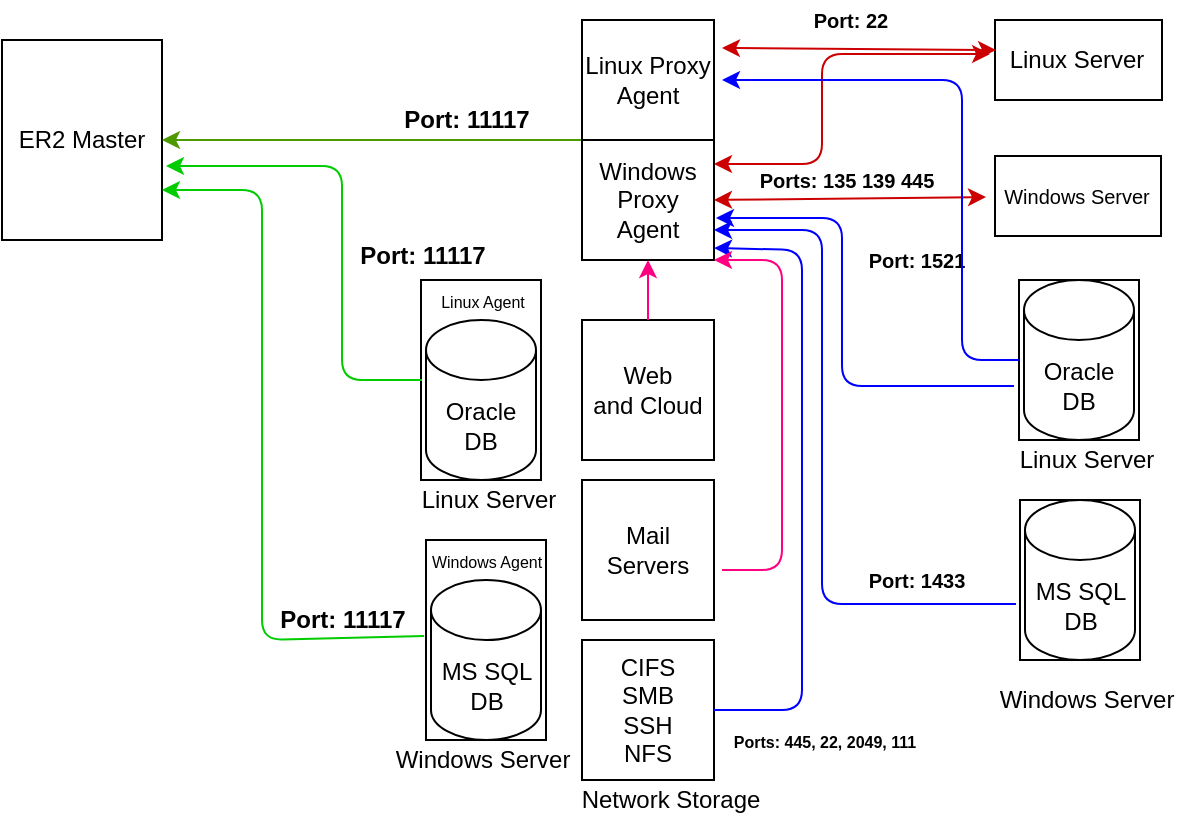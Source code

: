 <mxfile version="13.8.1" type="github"><diagram id="eFNM3T8zKJ4SZN9u8hlF" name="Page-1"><mxGraphModel dx="786" dy="499" grid="1" gridSize="10" guides="1" tooltips="1" connect="1" arrows="1" fold="1" page="1" pageScale="1" pageWidth="827" pageHeight="1169" math="0" shadow="0"><root><mxCell id="0"/><mxCell id="1" parent="0"/><mxCell id="eqrZ-QBr0CLKeF49tSSh-34" value="" style="rounded=0;whiteSpace=wrap;html=1;sketch=0;" parent="1" vertex="1"><mxGeometry x="242" y="290" width="60" height="100" as="geometry"/></mxCell><mxCell id="eqrZ-QBr0CLKeF49tSSh-15" value="" style="rounded=0;whiteSpace=wrap;html=1;sketch=0;" parent="1" vertex="1"><mxGeometry x="239.5" y="160" width="60" height="100" as="geometry"/></mxCell><object label="ER2 Master" id="eqrZ-QBr0CLKeF49tSSh-2"><mxCell style="rounded=0;whiteSpace=wrap;html=1;" parent="1" vertex="1"><mxGeometry x="30" y="40" width="80" height="100" as="geometry"/></mxCell></object><mxCell id="eqrZ-QBr0CLKeF49tSSh-5" value="" style="endArrow=classic;html=1;entryX=1;entryY=0.5;entryDx=0;entryDy=0;strokeColor=#4D9900;" parent="1" target="eqrZ-QBr0CLKeF49tSSh-2" edge="1"><mxGeometry width="50" height="50" relative="1" as="geometry"><mxPoint x="320" y="90" as="sourcePoint"/><mxPoint x="430" y="240" as="targetPoint"/></mxGeometry></mxCell><mxCell id="eqrZ-QBr0CLKeF49tSSh-7" value="Linux Proxy Agent" style="rounded=0;whiteSpace=wrap;html=1;sketch=0;" parent="1" vertex="1"><mxGeometry x="320" y="30" width="66" height="60" as="geometry"/></mxCell><mxCell id="eqrZ-QBr0CLKeF49tSSh-8" value="Windows Proxy Agent" style="rounded=0;whiteSpace=wrap;html=1;sketch=0;" parent="1" vertex="1"><mxGeometry x="320" y="90" width="66" height="60" as="geometry"/></mxCell><mxCell id="eqrZ-QBr0CLKeF49tSSh-9" value="&lt;b&gt;Port: 11117&lt;/b&gt;" style="text;html=1;align=center;verticalAlign=middle;resizable=0;points=[];autosize=1;" parent="1" vertex="1"><mxGeometry x="222" y="70" width="80" height="20" as="geometry"/></mxCell><mxCell id="eqrZ-QBr0CLKeF49tSSh-11" value="" style="endArrow=classic;html=1;strokeColor=#00CC00;" parent="1" edge="1"><mxGeometry width="50" height="50" relative="1" as="geometry"><mxPoint x="240" y="210" as="sourcePoint"/><mxPoint x="112" y="103" as="targetPoint"/><Array as="points"><mxPoint x="200" y="210"/><mxPoint x="200" y="103"/></Array></mxGeometry></mxCell><mxCell id="eqrZ-QBr0CLKeF49tSSh-18" style="edgeStyle=orthogonalEdgeStyle;curved=0;rounded=1;sketch=0;orthogonalLoop=1;jettySize=auto;html=1;exitX=0.5;exitY=1;exitDx=0;exitDy=0;" parent="1" source="eqrZ-QBr0CLKeF49tSSh-15" target="eqrZ-QBr0CLKeF49tSSh-15" edge="1"><mxGeometry relative="1" as="geometry"/></mxCell><mxCell id="eqrZ-QBr0CLKeF49tSSh-20" value="Oracle DB" style="shape=cylinder3;whiteSpace=wrap;html=1;boundedLbl=1;backgroundOutline=1;size=15;rounded=0;sketch=0;" parent="1" vertex="1"><mxGeometry x="242" y="180" width="55" height="80" as="geometry"/></mxCell><mxCell id="eqrZ-QBr0CLKeF49tSSh-30" value="&lt;font style=&quot;font-size: 8px&quot;&gt;Linux Agent&lt;/font&gt;" style="text;html=1;align=center;verticalAlign=middle;resizable=0;points=[];autosize=1;" parent="1" vertex="1"><mxGeometry x="240" y="160" width="60" height="20" as="geometry"/></mxCell><mxCell id="eqrZ-QBr0CLKeF49tSSh-31" value="MS SQL&lt;br&gt;DB" style="shape=cylinder3;whiteSpace=wrap;html=1;boundedLbl=1;backgroundOutline=1;size=15;rounded=0;sketch=0;" parent="1" vertex="1"><mxGeometry x="244.5" y="310" width="55" height="80" as="geometry"/></mxCell><mxCell id="eqrZ-QBr0CLKeF49tSSh-32" value="&lt;font style=&quot;font-size: 8px&quot;&gt;Windows Agent&lt;/font&gt;" style="text;html=1;align=center;verticalAlign=middle;resizable=0;points=[];autosize=1;" parent="1" vertex="1"><mxGeometry x="237" y="290" width="70" height="20" as="geometry"/></mxCell><mxCell id="eqrZ-QBr0CLKeF49tSSh-35" value="" style="endArrow=classic;html=1;entryX=1;entryY=0.75;entryDx=0;entryDy=0;strokeColor=#00CC00;exitX=1.013;exitY=0.9;exitDx=0;exitDy=0;exitPerimeter=0;" parent="1" target="eqrZ-QBr0CLKeF49tSSh-2" edge="1" source="eqrZ-QBr0CLKeF49tSSh-37"><mxGeometry width="50" height="50" relative="1" as="geometry"><mxPoint x="320" y="340" as="sourcePoint"/><mxPoint x="360" y="240" as="targetPoint"/><Array as="points"><mxPoint x="160" y="340"/><mxPoint x="160" y="115"/></Array></mxGeometry></mxCell><mxCell id="eqrZ-QBr0CLKeF49tSSh-36" value="&lt;b&gt;Port: 11117&lt;/b&gt;" style="text;html=1;align=center;verticalAlign=middle;resizable=0;points=[];autosize=1;" parent="1" vertex="1"><mxGeometry x="200" y="138" width="80" height="20" as="geometry"/></mxCell><mxCell id="eqrZ-QBr0CLKeF49tSSh-37" value="&lt;b&gt;Port: 11117&lt;/b&gt;" style="text;html=1;align=center;verticalAlign=middle;resizable=0;points=[];autosize=1;" parent="1" vertex="1"><mxGeometry x="160" y="320" width="80" height="20" as="geometry"/></mxCell><mxCell id="eqrZ-QBr0CLKeF49tSSh-43" value="Windows Server" style="text;html=1;align=center;verticalAlign=middle;resizable=0;points=[];autosize=1;" parent="1" vertex="1"><mxGeometry x="220" y="390" width="100" height="20" as="geometry"/></mxCell><mxCell id="eqrZ-QBr0CLKeF49tSSh-44" value="Linux Server" style="text;html=1;align=center;verticalAlign=middle;resizable=0;points=[];autosize=1;" parent="1" vertex="1"><mxGeometry x="233" y="260" width="80" height="20" as="geometry"/></mxCell><mxCell id="eqrZ-QBr0CLKeF49tSSh-46" value="" style="rounded=0;whiteSpace=wrap;html=1;sketch=0;" parent="1" vertex="1"><mxGeometry x="526.5" y="98" width="83" height="40" as="geometry"/></mxCell><mxCell id="eqrZ-QBr0CLKeF49tSSh-47" value="" style="rounded=0;whiteSpace=wrap;html=1;sketch=0;" parent="1" vertex="1"><mxGeometry x="526.5" y="30" width="83.5" height="40" as="geometry"/></mxCell><mxCell id="eqrZ-QBr0CLKeF49tSSh-50" value="&lt;span&gt;Linux Server&lt;/span&gt;" style="text;html=1;align=center;verticalAlign=middle;resizable=0;points=[];autosize=1;" parent="1" vertex="1"><mxGeometry x="527" y="40" width="80" height="20" as="geometry"/></mxCell><mxCell id="eqrZ-QBr0CLKeF49tSSh-52" value="&lt;span&gt;&lt;font style=&quot;font-size: 10px&quot;&gt;Windows Server&lt;/font&gt;&lt;/span&gt;" style="text;html=1;align=center;verticalAlign=middle;resizable=0;points=[];autosize=1;" parent="1" vertex="1"><mxGeometry x="522" y="108" width="90" height="20" as="geometry"/></mxCell><mxCell id="eqrZ-QBr0CLKeF49tSSh-57" value="&lt;b&gt;&lt;font style=&quot;font-size: 10px&quot;&gt;Ports:&amp;nbsp;135&amp;nbsp;139&amp;nbsp;445&lt;/font&gt;&lt;/b&gt;" style="text;html=1;align=center;verticalAlign=middle;resizable=0;points=[];autosize=1;" parent="1" vertex="1"><mxGeometry x="402" y="100" width="100" height="20" as="geometry"/></mxCell><mxCell id="eqrZ-QBr0CLKeF49tSSh-59" value="" style="endArrow=classic;startArrow=classic;html=1;entryX=0;entryY=0.25;entryDx=0;entryDy=0;entryPerimeter=0;strokeColor=#CC0000;" parent="1" target="eqrZ-QBr0CLKeF49tSSh-50" edge="1"><mxGeometry width="50" height="50" relative="1" as="geometry"><mxPoint x="390" y="44" as="sourcePoint"/><mxPoint x="400" y="160" as="targetPoint"/></mxGeometry></mxCell><mxCell id="eqrZ-QBr0CLKeF49tSSh-60" value="&lt;b&gt;&lt;font style=&quot;font-size: 10px&quot;&gt;Port: 22&lt;/font&gt;&lt;/b&gt;" style="text;html=1;align=center;verticalAlign=middle;resizable=0;points=[];autosize=1;" parent="1" vertex="1"><mxGeometry x="429" y="20" width="50" height="20" as="geometry"/></mxCell><mxCell id="eqrZ-QBr0CLKeF49tSSh-64" value="" style="endArrow=classic;startArrow=classic;html=1;exitX=1;exitY=0.5;exitDx=0;exitDy=0;strokeColor=#CC0000;" parent="1" source="eqrZ-QBr0CLKeF49tSSh-8" edge="1" target="eqrZ-QBr0CLKeF49tSSh-52"><mxGeometry width="50" height="50" relative="1" as="geometry"><mxPoint x="400" y="54" as="sourcePoint"/><mxPoint x="520" y="120" as="targetPoint"/></mxGeometry></mxCell><mxCell id="eqrZ-QBr0CLKeF49tSSh-67" value="" style="rounded=0;whiteSpace=wrap;html=1;sketch=0;" parent="1" vertex="1"><mxGeometry x="539" y="270" width="60" height="80" as="geometry"/></mxCell><mxCell id="eqrZ-QBr0CLKeF49tSSh-68" value="" style="rounded=0;whiteSpace=wrap;html=1;sketch=0;" parent="1" vertex="1"><mxGeometry x="538.5" y="160" width="60" height="80" as="geometry"/></mxCell><mxCell id="eqrZ-QBr0CLKeF49tSSh-69" style="edgeStyle=orthogonalEdgeStyle;curved=0;rounded=1;sketch=0;orthogonalLoop=1;jettySize=auto;html=1;exitX=0.5;exitY=1;exitDx=0;exitDy=0;" parent="1" source="eqrZ-QBr0CLKeF49tSSh-68" target="eqrZ-QBr0CLKeF49tSSh-68" edge="1"><mxGeometry relative="1" as="geometry"/></mxCell><mxCell id="eqrZ-QBr0CLKeF49tSSh-70" value="Oracle DB" style="shape=cylinder3;whiteSpace=wrap;html=1;boundedLbl=1;backgroundOutline=1;size=15;rounded=0;sketch=0;" parent="1" vertex="1"><mxGeometry x="541" y="160" width="55" height="80" as="geometry"/></mxCell><mxCell id="eqrZ-QBr0CLKeF49tSSh-72" value="MS SQL&lt;br&gt;DB" style="shape=cylinder3;whiteSpace=wrap;html=1;boundedLbl=1;backgroundOutline=1;size=15;rounded=0;sketch=0;" parent="1" vertex="1"><mxGeometry x="541.5" y="270" width="55" height="80" as="geometry"/></mxCell><mxCell id="eqrZ-QBr0CLKeF49tSSh-74" value="Windows Server" style="text;html=1;align=center;verticalAlign=middle;resizable=0;points=[];autosize=1;" parent="1" vertex="1"><mxGeometry x="522" y="360" width="100" height="20" as="geometry"/></mxCell><mxCell id="eqrZ-QBr0CLKeF49tSSh-75" value="Linux Server" style="text;html=1;align=center;verticalAlign=middle;resizable=0;points=[];autosize=1;" parent="1" vertex="1"><mxGeometry x="532" y="240" width="80" height="20" as="geometry"/></mxCell><mxCell id="eqrZ-QBr0CLKeF49tSSh-79" value="&lt;b&gt;&lt;font style=&quot;font-size: 10px&quot;&gt;Port: 1433&lt;/font&gt;&lt;/b&gt;" style="text;html=1;align=center;verticalAlign=middle;resizable=0;points=[];autosize=1;" parent="1" vertex="1"><mxGeometry x="457" y="300" width="60" height="20" as="geometry"/></mxCell><mxCell id="eqrZ-QBr0CLKeF49tSSh-81" value="&lt;b&gt;&lt;font style=&quot;font-size: 10px&quot;&gt;Port: 1521&lt;/font&gt;&lt;br&gt;&lt;/b&gt;" style="text;html=1;align=center;verticalAlign=middle;resizable=0;points=[];autosize=1;" parent="1" vertex="1"><mxGeometry x="457" y="140" width="60" height="20" as="geometry"/></mxCell><mxCell id="eqrZ-QBr0CLKeF49tSSh-86" value="" style="endArrow=classic;startArrow=classic;html=1;strokeColor=#CC0000;entryX=-0.037;entryY=0.35;entryDx=0;entryDy=0;entryPerimeter=0;" parent="1" target="eqrZ-QBr0CLKeF49tSSh-50" edge="1"><mxGeometry width="50" height="50" relative="1" as="geometry"><mxPoint x="386" y="102" as="sourcePoint"/><mxPoint x="520" y="30" as="targetPoint"/><Array as="points"><mxPoint x="440" y="102"/><mxPoint x="440" y="47"/></Array></mxGeometry></mxCell><mxCell id="qDrRA2QxW_UvJdVoazNh-1" value="" style="endArrow=classic;html=1;entryX=1;entryY=0.75;entryDx=0;entryDy=0;exitX=-0.033;exitY=0.65;exitDx=0;exitDy=0;exitPerimeter=0;strokeColor=#0000FF;" edge="1" parent="1" source="eqrZ-QBr0CLKeF49tSSh-67" target="eqrZ-QBr0CLKeF49tSSh-8"><mxGeometry width="50" height="50" relative="1" as="geometry"><mxPoint x="380" y="280" as="sourcePoint"/><mxPoint x="430" y="230" as="targetPoint"/><Array as="points"><mxPoint x="440" y="322"/><mxPoint x="440" y="135"/></Array></mxGeometry></mxCell><mxCell id="qDrRA2QxW_UvJdVoazNh-2" value="" style="endArrow=classic;html=1;strokeColor=#0000FF;entryX=1.015;entryY=0.65;entryDx=0;entryDy=0;entryPerimeter=0;exitX=-0.042;exitY=0.663;exitDx=0;exitDy=0;exitPerimeter=0;" edge="1" parent="1" source="eqrZ-QBr0CLKeF49tSSh-68" target="eqrZ-QBr0CLKeF49tSSh-8"><mxGeometry width="50" height="50" relative="1" as="geometry"><mxPoint x="530" y="210" as="sourcePoint"/><mxPoint x="430" y="180" as="targetPoint"/><Array as="points"><mxPoint x="450" y="213"/><mxPoint x="450" y="129"/></Array></mxGeometry></mxCell><mxCell id="qDrRA2QxW_UvJdVoazNh-4" value="" style="endArrow=classic;html=1;strokeColor=#0000FF;exitX=0;exitY=0.5;exitDx=0;exitDy=0;" edge="1" parent="1" source="eqrZ-QBr0CLKeF49tSSh-68"><mxGeometry width="50" height="50" relative="1" as="geometry"><mxPoint x="530" y="200" as="sourcePoint"/><mxPoint x="390" y="60" as="targetPoint"/><Array as="points"><mxPoint x="510" y="200"/><mxPoint x="510" y="60"/></Array></mxGeometry></mxCell><mxCell id="qDrRA2QxW_UvJdVoazNh-6" value="CIFS&lt;br&gt;SMB&lt;br&gt;SSH&lt;br&gt;NFS" style="rounded=0;whiteSpace=wrap;html=1;" vertex="1" parent="1"><mxGeometry x="320" y="340" width="66" height="70" as="geometry"/></mxCell><mxCell id="qDrRA2QxW_UvJdVoazNh-8" value="" style="endArrow=classic;html=1;entryX=1;entryY=0.9;entryDx=0;entryDy=0;strokeColor=#0000FF;entryPerimeter=0;exitX=1;exitY=0.5;exitDx=0;exitDy=0;" edge="1" parent="1" source="qDrRA2QxW_UvJdVoazNh-6" target="eqrZ-QBr0CLKeF49tSSh-8"><mxGeometry width="50" height="50" relative="1" as="geometry"><mxPoint x="530" y="440" as="sourcePoint"/><mxPoint x="396" y="145" as="targetPoint"/><Array as="points"><mxPoint x="430" y="375"/><mxPoint x="430" y="145"/></Array></mxGeometry></mxCell><mxCell id="qDrRA2QxW_UvJdVoazNh-9" value="Network Storage" style="text;html=1;align=center;verticalAlign=middle;resizable=0;points=[];autosize=1;" vertex="1" parent="1"><mxGeometry x="314" y="410" width="100" height="20" as="geometry"/></mxCell><mxCell id="qDrRA2QxW_UvJdVoazNh-10" value="&lt;b&gt;&lt;font&gt;&lt;font style=&quot;font-size: 8px&quot;&gt;Ports: 445, 22,&amp;nbsp;2049, 111&lt;/font&gt;&lt;br&gt;&lt;/font&gt;&lt;/b&gt;" style="text;html=1;align=center;verticalAlign=middle;resizable=0;points=[];autosize=1;" vertex="1" parent="1"><mxGeometry x="386" y="380" width="110" height="20" as="geometry"/></mxCell><mxCell id="qDrRA2QxW_UvJdVoazNh-14" value="Web&lt;br&gt;and Cloud" style="rounded=0;whiteSpace=wrap;html=1;" vertex="1" parent="1"><mxGeometry x="320" y="180" width="66" height="70" as="geometry"/></mxCell><mxCell id="qDrRA2QxW_UvJdVoazNh-15" value="Mail Servers" style="rounded=0;whiteSpace=wrap;html=1;" vertex="1" parent="1"><mxGeometry x="320" y="260" width="66" height="70" as="geometry"/></mxCell><mxCell id="qDrRA2QxW_UvJdVoazNh-19" value="" style="endArrow=classic;html=1;strokeColor=#FF0080;entryX=1;entryY=1;entryDx=0;entryDy=0;exitX=1.061;exitY=0.643;exitDx=0;exitDy=0;exitPerimeter=0;" edge="1" parent="1" source="qDrRA2QxW_UvJdVoazNh-15" target="eqrZ-QBr0CLKeF49tSSh-8"><mxGeometry width="50" height="50" relative="1" as="geometry"><mxPoint x="420" y="302" as="sourcePoint"/><mxPoint x="440" y="180" as="targetPoint"/><Array as="points"><mxPoint x="420" y="305"/><mxPoint x="420" y="150"/></Array></mxGeometry></mxCell><mxCell id="qDrRA2QxW_UvJdVoazNh-20" value="" style="endArrow=classic;html=1;strokeColor=#FF0080;entryX=0.5;entryY=1;entryDx=0;entryDy=0;exitX=0.5;exitY=0;exitDx=0;exitDy=0;" edge="1" parent="1" source="qDrRA2QxW_UvJdVoazNh-14" target="eqrZ-QBr0CLKeF49tSSh-8"><mxGeometry width="50" height="50" relative="1" as="geometry"><mxPoint x="390" y="230" as="sourcePoint"/><mxPoint x="440" y="180" as="targetPoint"/></mxGeometry></mxCell></root></mxGraphModel></diagram></mxfile>